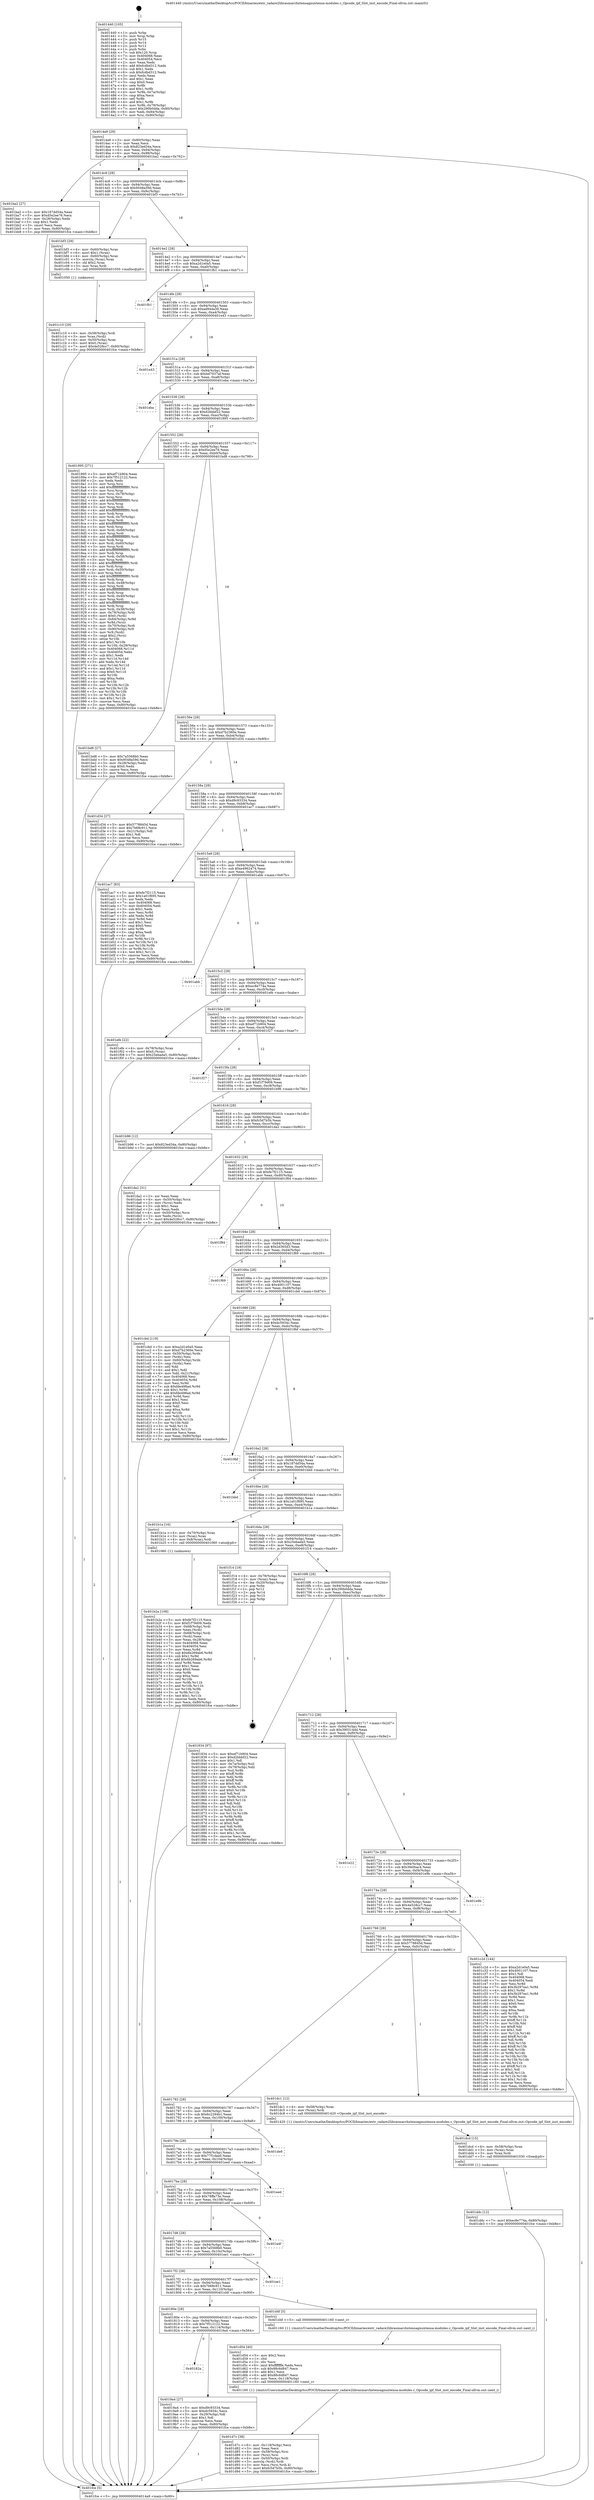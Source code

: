 digraph "0x401440" {
  label = "0x401440 (/mnt/c/Users/mathe/Desktop/tcc/POCII/binaries/extr_radare2librasmarchxtensagnuxtensa-modules.c_Opcode_ipf_Slot_inst_encode_Final-ollvm.out::main(0))"
  labelloc = "t"
  node[shape=record]

  Entry [label="",width=0.3,height=0.3,shape=circle,fillcolor=black,style=filled]
  "0x4014a9" [label="{
     0x4014a9 [29]\l
     | [instrs]\l
     &nbsp;&nbsp;0x4014a9 \<+3\>: mov -0x80(%rbp),%eax\l
     &nbsp;&nbsp;0x4014ac \<+2\>: mov %eax,%ecx\l
     &nbsp;&nbsp;0x4014ae \<+6\>: sub $0x823ed34a,%ecx\l
     &nbsp;&nbsp;0x4014b4 \<+6\>: mov %eax,-0x94(%rbp)\l
     &nbsp;&nbsp;0x4014ba \<+6\>: mov %ecx,-0x98(%rbp)\l
     &nbsp;&nbsp;0x4014c0 \<+6\>: je 0000000000401ba2 \<main+0x762\>\l
  }"]
  "0x401ba2" [label="{
     0x401ba2 [27]\l
     | [instrs]\l
     &nbsp;&nbsp;0x401ba2 \<+5\>: mov $0x187dd54a,%eax\l
     &nbsp;&nbsp;0x401ba7 \<+5\>: mov $0xd5e2ee76,%ecx\l
     &nbsp;&nbsp;0x401bac \<+3\>: mov -0x28(%rbp),%edx\l
     &nbsp;&nbsp;0x401baf \<+3\>: cmp $0x1,%edx\l
     &nbsp;&nbsp;0x401bb2 \<+3\>: cmovl %ecx,%eax\l
     &nbsp;&nbsp;0x401bb5 \<+3\>: mov %eax,-0x80(%rbp)\l
     &nbsp;&nbsp;0x401bb8 \<+5\>: jmp 0000000000401fce \<main+0xb8e\>\l
  }"]
  "0x4014c6" [label="{
     0x4014c6 [28]\l
     | [instrs]\l
     &nbsp;&nbsp;0x4014c6 \<+5\>: jmp 00000000004014cb \<main+0x8b\>\l
     &nbsp;&nbsp;0x4014cb \<+6\>: mov -0x94(%rbp),%eax\l
     &nbsp;&nbsp;0x4014d1 \<+5\>: sub $0x9548a59d,%eax\l
     &nbsp;&nbsp;0x4014d6 \<+6\>: mov %eax,-0x9c(%rbp)\l
     &nbsp;&nbsp;0x4014dc \<+6\>: je 0000000000401bf3 \<main+0x7b3\>\l
  }"]
  Exit [label="",width=0.3,height=0.3,shape=circle,fillcolor=black,style=filled,peripheries=2]
  "0x401bf3" [label="{
     0x401bf3 [29]\l
     | [instrs]\l
     &nbsp;&nbsp;0x401bf3 \<+4\>: mov -0x60(%rbp),%rax\l
     &nbsp;&nbsp;0x401bf7 \<+6\>: movl $0x1,(%rax)\l
     &nbsp;&nbsp;0x401bfd \<+4\>: mov -0x60(%rbp),%rax\l
     &nbsp;&nbsp;0x401c01 \<+3\>: movslq (%rax),%rax\l
     &nbsp;&nbsp;0x401c04 \<+4\>: shl $0x2,%rax\l
     &nbsp;&nbsp;0x401c08 \<+3\>: mov %rax,%rdi\l
     &nbsp;&nbsp;0x401c0b \<+5\>: call 0000000000401050 \<malloc@plt\>\l
     | [calls]\l
     &nbsp;&nbsp;0x401050 \{1\} (unknown)\l
  }"]
  "0x4014e2" [label="{
     0x4014e2 [28]\l
     | [instrs]\l
     &nbsp;&nbsp;0x4014e2 \<+5\>: jmp 00000000004014e7 \<main+0xa7\>\l
     &nbsp;&nbsp;0x4014e7 \<+6\>: mov -0x94(%rbp),%eax\l
     &nbsp;&nbsp;0x4014ed \<+5\>: sub $0xa2d1e0a5,%eax\l
     &nbsp;&nbsp;0x4014f2 \<+6\>: mov %eax,-0xa0(%rbp)\l
     &nbsp;&nbsp;0x4014f8 \<+6\>: je 0000000000401fb1 \<main+0xb71\>\l
  }"]
  "0x401ddc" [label="{
     0x401ddc [12]\l
     | [instrs]\l
     &nbsp;&nbsp;0x401ddc \<+7\>: movl $0xec8e774a,-0x80(%rbp)\l
     &nbsp;&nbsp;0x401de3 \<+5\>: jmp 0000000000401fce \<main+0xb8e\>\l
  }"]
  "0x401fb1" [label="{
     0x401fb1\l
  }", style=dashed]
  "0x4014fe" [label="{
     0x4014fe [28]\l
     | [instrs]\l
     &nbsp;&nbsp;0x4014fe \<+5\>: jmp 0000000000401503 \<main+0xc3\>\l
     &nbsp;&nbsp;0x401503 \<+6\>: mov -0x94(%rbp),%eax\l
     &nbsp;&nbsp;0x401509 \<+5\>: sub $0xad944a39,%eax\l
     &nbsp;&nbsp;0x40150e \<+6\>: mov %eax,-0xa4(%rbp)\l
     &nbsp;&nbsp;0x401514 \<+6\>: je 0000000000401e43 \<main+0xa03\>\l
  }"]
  "0x401dcd" [label="{
     0x401dcd [15]\l
     | [instrs]\l
     &nbsp;&nbsp;0x401dcd \<+4\>: mov -0x58(%rbp),%rax\l
     &nbsp;&nbsp;0x401dd1 \<+3\>: mov (%rax),%rax\l
     &nbsp;&nbsp;0x401dd4 \<+3\>: mov %rax,%rdi\l
     &nbsp;&nbsp;0x401dd7 \<+5\>: call 0000000000401030 \<free@plt\>\l
     | [calls]\l
     &nbsp;&nbsp;0x401030 \{1\} (unknown)\l
  }"]
  "0x401e43" [label="{
     0x401e43\l
  }", style=dashed]
  "0x40151a" [label="{
     0x40151a [28]\l
     | [instrs]\l
     &nbsp;&nbsp;0x40151a \<+5\>: jmp 000000000040151f \<main+0xdf\>\l
     &nbsp;&nbsp;0x40151f \<+6\>: mov -0x94(%rbp),%eax\l
     &nbsp;&nbsp;0x401525 \<+5\>: sub $0xbd7037af,%eax\l
     &nbsp;&nbsp;0x40152a \<+6\>: mov %eax,-0xa8(%rbp)\l
     &nbsp;&nbsp;0x401530 \<+6\>: je 0000000000401eba \<main+0xa7a\>\l
  }"]
  "0x401d7c" [label="{
     0x401d7c [38]\l
     | [instrs]\l
     &nbsp;&nbsp;0x401d7c \<+6\>: mov -0x118(%rbp),%ecx\l
     &nbsp;&nbsp;0x401d82 \<+3\>: imul %eax,%ecx\l
     &nbsp;&nbsp;0x401d85 \<+4\>: mov -0x58(%rbp),%rsi\l
     &nbsp;&nbsp;0x401d89 \<+3\>: mov (%rsi),%rsi\l
     &nbsp;&nbsp;0x401d8c \<+4\>: mov -0x50(%rbp),%rdi\l
     &nbsp;&nbsp;0x401d90 \<+3\>: movslq (%rdi),%rdi\l
     &nbsp;&nbsp;0x401d93 \<+3\>: mov %ecx,(%rsi,%rdi,4)\l
     &nbsp;&nbsp;0x401d96 \<+7\>: movl $0xfc5d7b5b,-0x80(%rbp)\l
     &nbsp;&nbsp;0x401d9d \<+5\>: jmp 0000000000401fce \<main+0xb8e\>\l
  }"]
  "0x401eba" [label="{
     0x401eba\l
  }", style=dashed]
  "0x401536" [label="{
     0x401536 [28]\l
     | [instrs]\l
     &nbsp;&nbsp;0x401536 \<+5\>: jmp 000000000040153b \<main+0xfb\>\l
     &nbsp;&nbsp;0x40153b \<+6\>: mov -0x94(%rbp),%eax\l
     &nbsp;&nbsp;0x401541 \<+5\>: sub $0xd2bbbf22,%eax\l
     &nbsp;&nbsp;0x401546 \<+6\>: mov %eax,-0xac(%rbp)\l
     &nbsp;&nbsp;0x40154c \<+6\>: je 0000000000401895 \<main+0x455\>\l
  }"]
  "0x401d54" [label="{
     0x401d54 [40]\l
     | [instrs]\l
     &nbsp;&nbsp;0x401d54 \<+5\>: mov $0x2,%ecx\l
     &nbsp;&nbsp;0x401d59 \<+1\>: cltd\l
     &nbsp;&nbsp;0x401d5a \<+2\>: idiv %ecx\l
     &nbsp;&nbsp;0x401d5c \<+6\>: imul $0xfffffffe,%edx,%ecx\l
     &nbsp;&nbsp;0x401d62 \<+6\>: sub $0x88c6d847,%ecx\l
     &nbsp;&nbsp;0x401d68 \<+3\>: add $0x1,%ecx\l
     &nbsp;&nbsp;0x401d6b \<+6\>: add $0x88c6d847,%ecx\l
     &nbsp;&nbsp;0x401d71 \<+6\>: mov %ecx,-0x118(%rbp)\l
     &nbsp;&nbsp;0x401d77 \<+5\>: call 0000000000401160 \<next_i\>\l
     | [calls]\l
     &nbsp;&nbsp;0x401160 \{1\} (/mnt/c/Users/mathe/Desktop/tcc/POCII/binaries/extr_radare2librasmarchxtensagnuxtensa-modules.c_Opcode_ipf_Slot_inst_encode_Final-ollvm.out::next_i)\l
  }"]
  "0x401895" [label="{
     0x401895 [271]\l
     | [instrs]\l
     &nbsp;&nbsp;0x401895 \<+5\>: mov $0xef71b904,%eax\l
     &nbsp;&nbsp;0x40189a \<+5\>: mov $0x7f512122,%ecx\l
     &nbsp;&nbsp;0x40189f \<+2\>: xor %edx,%edx\l
     &nbsp;&nbsp;0x4018a1 \<+3\>: mov %rsp,%rsi\l
     &nbsp;&nbsp;0x4018a4 \<+4\>: add $0xfffffffffffffff0,%rsi\l
     &nbsp;&nbsp;0x4018a8 \<+3\>: mov %rsi,%rsp\l
     &nbsp;&nbsp;0x4018ab \<+4\>: mov %rsi,-0x78(%rbp)\l
     &nbsp;&nbsp;0x4018af \<+3\>: mov %rsp,%rsi\l
     &nbsp;&nbsp;0x4018b2 \<+4\>: add $0xfffffffffffffff0,%rsi\l
     &nbsp;&nbsp;0x4018b6 \<+3\>: mov %rsi,%rsp\l
     &nbsp;&nbsp;0x4018b9 \<+3\>: mov %rsp,%rdi\l
     &nbsp;&nbsp;0x4018bc \<+4\>: add $0xfffffffffffffff0,%rdi\l
     &nbsp;&nbsp;0x4018c0 \<+3\>: mov %rdi,%rsp\l
     &nbsp;&nbsp;0x4018c3 \<+4\>: mov %rdi,-0x70(%rbp)\l
     &nbsp;&nbsp;0x4018c7 \<+3\>: mov %rsp,%rdi\l
     &nbsp;&nbsp;0x4018ca \<+4\>: add $0xfffffffffffffff0,%rdi\l
     &nbsp;&nbsp;0x4018ce \<+3\>: mov %rdi,%rsp\l
     &nbsp;&nbsp;0x4018d1 \<+4\>: mov %rdi,-0x68(%rbp)\l
     &nbsp;&nbsp;0x4018d5 \<+3\>: mov %rsp,%rdi\l
     &nbsp;&nbsp;0x4018d8 \<+4\>: add $0xfffffffffffffff0,%rdi\l
     &nbsp;&nbsp;0x4018dc \<+3\>: mov %rdi,%rsp\l
     &nbsp;&nbsp;0x4018df \<+4\>: mov %rdi,-0x60(%rbp)\l
     &nbsp;&nbsp;0x4018e3 \<+3\>: mov %rsp,%rdi\l
     &nbsp;&nbsp;0x4018e6 \<+4\>: add $0xfffffffffffffff0,%rdi\l
     &nbsp;&nbsp;0x4018ea \<+3\>: mov %rdi,%rsp\l
     &nbsp;&nbsp;0x4018ed \<+4\>: mov %rdi,-0x58(%rbp)\l
     &nbsp;&nbsp;0x4018f1 \<+3\>: mov %rsp,%rdi\l
     &nbsp;&nbsp;0x4018f4 \<+4\>: add $0xfffffffffffffff0,%rdi\l
     &nbsp;&nbsp;0x4018f8 \<+3\>: mov %rdi,%rsp\l
     &nbsp;&nbsp;0x4018fb \<+4\>: mov %rdi,-0x50(%rbp)\l
     &nbsp;&nbsp;0x4018ff \<+3\>: mov %rsp,%rdi\l
     &nbsp;&nbsp;0x401902 \<+4\>: add $0xfffffffffffffff0,%rdi\l
     &nbsp;&nbsp;0x401906 \<+3\>: mov %rdi,%rsp\l
     &nbsp;&nbsp;0x401909 \<+4\>: mov %rdi,-0x48(%rbp)\l
     &nbsp;&nbsp;0x40190d \<+3\>: mov %rsp,%rdi\l
     &nbsp;&nbsp;0x401910 \<+4\>: add $0xfffffffffffffff0,%rdi\l
     &nbsp;&nbsp;0x401914 \<+3\>: mov %rdi,%rsp\l
     &nbsp;&nbsp;0x401917 \<+4\>: mov %rdi,-0x40(%rbp)\l
     &nbsp;&nbsp;0x40191b \<+3\>: mov %rsp,%rdi\l
     &nbsp;&nbsp;0x40191e \<+4\>: add $0xfffffffffffffff0,%rdi\l
     &nbsp;&nbsp;0x401922 \<+3\>: mov %rdi,%rsp\l
     &nbsp;&nbsp;0x401925 \<+4\>: mov %rdi,-0x38(%rbp)\l
     &nbsp;&nbsp;0x401929 \<+4\>: mov -0x78(%rbp),%rdi\l
     &nbsp;&nbsp;0x40192d \<+6\>: movl $0x0,(%rdi)\l
     &nbsp;&nbsp;0x401933 \<+7\>: mov -0x84(%rbp),%r8d\l
     &nbsp;&nbsp;0x40193a \<+3\>: mov %r8d,(%rsi)\l
     &nbsp;&nbsp;0x40193d \<+4\>: mov -0x70(%rbp),%rdi\l
     &nbsp;&nbsp;0x401941 \<+7\>: mov -0x90(%rbp),%r9\l
     &nbsp;&nbsp;0x401948 \<+3\>: mov %r9,(%rdi)\l
     &nbsp;&nbsp;0x40194b \<+3\>: cmpl $0x2,(%rsi)\l
     &nbsp;&nbsp;0x40194e \<+4\>: setne %r10b\l
     &nbsp;&nbsp;0x401952 \<+4\>: and $0x1,%r10b\l
     &nbsp;&nbsp;0x401956 \<+4\>: mov %r10b,-0x29(%rbp)\l
     &nbsp;&nbsp;0x40195a \<+8\>: mov 0x404068,%r11d\l
     &nbsp;&nbsp;0x401962 \<+7\>: mov 0x404054,%ebx\l
     &nbsp;&nbsp;0x401969 \<+3\>: sub $0x1,%edx\l
     &nbsp;&nbsp;0x40196c \<+3\>: mov %r11d,%r14d\l
     &nbsp;&nbsp;0x40196f \<+3\>: add %edx,%r14d\l
     &nbsp;&nbsp;0x401972 \<+4\>: imul %r14d,%r11d\l
     &nbsp;&nbsp;0x401976 \<+4\>: and $0x1,%r11d\l
     &nbsp;&nbsp;0x40197a \<+4\>: cmp $0x0,%r11d\l
     &nbsp;&nbsp;0x40197e \<+4\>: sete %r10b\l
     &nbsp;&nbsp;0x401982 \<+3\>: cmp $0xa,%ebx\l
     &nbsp;&nbsp;0x401985 \<+4\>: setl %r15b\l
     &nbsp;&nbsp;0x401989 \<+3\>: mov %r10b,%r12b\l
     &nbsp;&nbsp;0x40198c \<+3\>: and %r15b,%r12b\l
     &nbsp;&nbsp;0x40198f \<+3\>: xor %r15b,%r10b\l
     &nbsp;&nbsp;0x401992 \<+3\>: or %r10b,%r12b\l
     &nbsp;&nbsp;0x401995 \<+4\>: test $0x1,%r12b\l
     &nbsp;&nbsp;0x401999 \<+3\>: cmovne %ecx,%eax\l
     &nbsp;&nbsp;0x40199c \<+3\>: mov %eax,-0x80(%rbp)\l
     &nbsp;&nbsp;0x40199f \<+5\>: jmp 0000000000401fce \<main+0xb8e\>\l
  }"]
  "0x401552" [label="{
     0x401552 [28]\l
     | [instrs]\l
     &nbsp;&nbsp;0x401552 \<+5\>: jmp 0000000000401557 \<main+0x117\>\l
     &nbsp;&nbsp;0x401557 \<+6\>: mov -0x94(%rbp),%eax\l
     &nbsp;&nbsp;0x40155d \<+5\>: sub $0xd5e2ee76,%eax\l
     &nbsp;&nbsp;0x401562 \<+6\>: mov %eax,-0xb0(%rbp)\l
     &nbsp;&nbsp;0x401568 \<+6\>: je 0000000000401bd8 \<main+0x798\>\l
  }"]
  "0x401c10" [label="{
     0x401c10 [29]\l
     | [instrs]\l
     &nbsp;&nbsp;0x401c10 \<+4\>: mov -0x58(%rbp),%rdi\l
     &nbsp;&nbsp;0x401c14 \<+3\>: mov %rax,(%rdi)\l
     &nbsp;&nbsp;0x401c17 \<+4\>: mov -0x50(%rbp),%rax\l
     &nbsp;&nbsp;0x401c1b \<+6\>: movl $0x0,(%rax)\l
     &nbsp;&nbsp;0x401c21 \<+7\>: movl $0x4e528cc7,-0x80(%rbp)\l
     &nbsp;&nbsp;0x401c28 \<+5\>: jmp 0000000000401fce \<main+0xb8e\>\l
  }"]
  "0x401bd8" [label="{
     0x401bd8 [27]\l
     | [instrs]\l
     &nbsp;&nbsp;0x401bd8 \<+5\>: mov $0x7a5568b0,%eax\l
     &nbsp;&nbsp;0x401bdd \<+5\>: mov $0x9548a59d,%ecx\l
     &nbsp;&nbsp;0x401be2 \<+3\>: mov -0x28(%rbp),%edx\l
     &nbsp;&nbsp;0x401be5 \<+3\>: cmp $0x0,%edx\l
     &nbsp;&nbsp;0x401be8 \<+3\>: cmove %ecx,%eax\l
     &nbsp;&nbsp;0x401beb \<+3\>: mov %eax,-0x80(%rbp)\l
     &nbsp;&nbsp;0x401bee \<+5\>: jmp 0000000000401fce \<main+0xb8e\>\l
  }"]
  "0x40156e" [label="{
     0x40156e [28]\l
     | [instrs]\l
     &nbsp;&nbsp;0x40156e \<+5\>: jmp 0000000000401573 \<main+0x133\>\l
     &nbsp;&nbsp;0x401573 \<+6\>: mov -0x94(%rbp),%eax\l
     &nbsp;&nbsp;0x401579 \<+5\>: sub $0xd7b2360e,%eax\l
     &nbsp;&nbsp;0x40157e \<+6\>: mov %eax,-0xb4(%rbp)\l
     &nbsp;&nbsp;0x401584 \<+6\>: je 0000000000401d34 \<main+0x8f4\>\l
  }"]
  "0x401b2a" [label="{
     0x401b2a [108]\l
     | [instrs]\l
     &nbsp;&nbsp;0x401b2a \<+5\>: mov $0xfe7f2115,%ecx\l
     &nbsp;&nbsp;0x401b2f \<+5\>: mov $0xf1f79d09,%edx\l
     &nbsp;&nbsp;0x401b34 \<+4\>: mov -0x68(%rbp),%rdi\l
     &nbsp;&nbsp;0x401b38 \<+2\>: mov %eax,(%rdi)\l
     &nbsp;&nbsp;0x401b3a \<+4\>: mov -0x68(%rbp),%rdi\l
     &nbsp;&nbsp;0x401b3e \<+2\>: mov (%rdi),%eax\l
     &nbsp;&nbsp;0x401b40 \<+3\>: mov %eax,-0x28(%rbp)\l
     &nbsp;&nbsp;0x401b43 \<+7\>: mov 0x404068,%eax\l
     &nbsp;&nbsp;0x401b4a \<+7\>: mov 0x404054,%esi\l
     &nbsp;&nbsp;0x401b51 \<+3\>: mov %eax,%r8d\l
     &nbsp;&nbsp;0x401b54 \<+7\>: sub $0x6b269ab6,%r8d\l
     &nbsp;&nbsp;0x401b5b \<+4\>: sub $0x1,%r8d\l
     &nbsp;&nbsp;0x401b5f \<+7\>: add $0x6b269ab6,%r8d\l
     &nbsp;&nbsp;0x401b66 \<+4\>: imul %r8d,%eax\l
     &nbsp;&nbsp;0x401b6a \<+3\>: and $0x1,%eax\l
     &nbsp;&nbsp;0x401b6d \<+3\>: cmp $0x0,%eax\l
     &nbsp;&nbsp;0x401b70 \<+4\>: sete %r9b\l
     &nbsp;&nbsp;0x401b74 \<+3\>: cmp $0xa,%esi\l
     &nbsp;&nbsp;0x401b77 \<+4\>: setl %r10b\l
     &nbsp;&nbsp;0x401b7b \<+3\>: mov %r9b,%r11b\l
     &nbsp;&nbsp;0x401b7e \<+3\>: and %r10b,%r11b\l
     &nbsp;&nbsp;0x401b81 \<+3\>: xor %r10b,%r9b\l
     &nbsp;&nbsp;0x401b84 \<+3\>: or %r9b,%r11b\l
     &nbsp;&nbsp;0x401b87 \<+4\>: test $0x1,%r11b\l
     &nbsp;&nbsp;0x401b8b \<+3\>: cmovne %edx,%ecx\l
     &nbsp;&nbsp;0x401b8e \<+3\>: mov %ecx,-0x80(%rbp)\l
     &nbsp;&nbsp;0x401b91 \<+5\>: jmp 0000000000401fce \<main+0xb8e\>\l
  }"]
  "0x401d34" [label="{
     0x401d34 [27]\l
     | [instrs]\l
     &nbsp;&nbsp;0x401d34 \<+5\>: mov $0x5778845d,%eax\l
     &nbsp;&nbsp;0x401d39 \<+5\>: mov $0x7b68c911,%ecx\l
     &nbsp;&nbsp;0x401d3e \<+3\>: mov -0x21(%rbp),%dl\l
     &nbsp;&nbsp;0x401d41 \<+3\>: test $0x1,%dl\l
     &nbsp;&nbsp;0x401d44 \<+3\>: cmovne %ecx,%eax\l
     &nbsp;&nbsp;0x401d47 \<+3\>: mov %eax,-0x80(%rbp)\l
     &nbsp;&nbsp;0x401d4a \<+5\>: jmp 0000000000401fce \<main+0xb8e\>\l
  }"]
  "0x40158a" [label="{
     0x40158a [28]\l
     | [instrs]\l
     &nbsp;&nbsp;0x40158a \<+5\>: jmp 000000000040158f \<main+0x14f\>\l
     &nbsp;&nbsp;0x40158f \<+6\>: mov -0x94(%rbp),%eax\l
     &nbsp;&nbsp;0x401595 \<+5\>: sub $0xd9c93334,%eax\l
     &nbsp;&nbsp;0x40159a \<+6\>: mov %eax,-0xb8(%rbp)\l
     &nbsp;&nbsp;0x4015a0 \<+6\>: je 0000000000401ac7 \<main+0x687\>\l
  }"]
  "0x40182a" [label="{
     0x40182a\l
  }", style=dashed]
  "0x401ac7" [label="{
     0x401ac7 [83]\l
     | [instrs]\l
     &nbsp;&nbsp;0x401ac7 \<+5\>: mov $0xfe7f2115,%eax\l
     &nbsp;&nbsp;0x401acc \<+5\>: mov $0x1a01f695,%ecx\l
     &nbsp;&nbsp;0x401ad1 \<+2\>: xor %edx,%edx\l
     &nbsp;&nbsp;0x401ad3 \<+7\>: mov 0x404068,%esi\l
     &nbsp;&nbsp;0x401ada \<+7\>: mov 0x404054,%edi\l
     &nbsp;&nbsp;0x401ae1 \<+3\>: sub $0x1,%edx\l
     &nbsp;&nbsp;0x401ae4 \<+3\>: mov %esi,%r8d\l
     &nbsp;&nbsp;0x401ae7 \<+3\>: add %edx,%r8d\l
     &nbsp;&nbsp;0x401aea \<+4\>: imul %r8d,%esi\l
     &nbsp;&nbsp;0x401aee \<+3\>: and $0x1,%esi\l
     &nbsp;&nbsp;0x401af1 \<+3\>: cmp $0x0,%esi\l
     &nbsp;&nbsp;0x401af4 \<+4\>: sete %r9b\l
     &nbsp;&nbsp;0x401af8 \<+3\>: cmp $0xa,%edi\l
     &nbsp;&nbsp;0x401afb \<+4\>: setl %r10b\l
     &nbsp;&nbsp;0x401aff \<+3\>: mov %r9b,%r11b\l
     &nbsp;&nbsp;0x401b02 \<+3\>: and %r10b,%r11b\l
     &nbsp;&nbsp;0x401b05 \<+3\>: xor %r10b,%r9b\l
     &nbsp;&nbsp;0x401b08 \<+3\>: or %r9b,%r11b\l
     &nbsp;&nbsp;0x401b0b \<+4\>: test $0x1,%r11b\l
     &nbsp;&nbsp;0x401b0f \<+3\>: cmovne %ecx,%eax\l
     &nbsp;&nbsp;0x401b12 \<+3\>: mov %eax,-0x80(%rbp)\l
     &nbsp;&nbsp;0x401b15 \<+5\>: jmp 0000000000401fce \<main+0xb8e\>\l
  }"]
  "0x4015a6" [label="{
     0x4015a6 [28]\l
     | [instrs]\l
     &nbsp;&nbsp;0x4015a6 \<+5\>: jmp 00000000004015ab \<main+0x16b\>\l
     &nbsp;&nbsp;0x4015ab \<+6\>: mov -0x94(%rbp),%eax\l
     &nbsp;&nbsp;0x4015b1 \<+5\>: sub $0xe4962474,%eax\l
     &nbsp;&nbsp;0x4015b6 \<+6\>: mov %eax,-0xbc(%rbp)\l
     &nbsp;&nbsp;0x4015bc \<+6\>: je 0000000000401abb \<main+0x67b\>\l
  }"]
  "0x4019a4" [label="{
     0x4019a4 [27]\l
     | [instrs]\l
     &nbsp;&nbsp;0x4019a4 \<+5\>: mov $0xd9c93334,%eax\l
     &nbsp;&nbsp;0x4019a9 \<+5\>: mov $0xdc5934c,%ecx\l
     &nbsp;&nbsp;0x4019ae \<+3\>: mov -0x29(%rbp),%dl\l
     &nbsp;&nbsp;0x4019b1 \<+3\>: test $0x1,%dl\l
     &nbsp;&nbsp;0x4019b4 \<+3\>: cmovne %ecx,%eax\l
     &nbsp;&nbsp;0x4019b7 \<+3\>: mov %eax,-0x80(%rbp)\l
     &nbsp;&nbsp;0x4019ba \<+5\>: jmp 0000000000401fce \<main+0xb8e\>\l
  }"]
  "0x401abb" [label="{
     0x401abb\l
  }", style=dashed]
  "0x4015c2" [label="{
     0x4015c2 [28]\l
     | [instrs]\l
     &nbsp;&nbsp;0x4015c2 \<+5\>: jmp 00000000004015c7 \<main+0x187\>\l
     &nbsp;&nbsp;0x4015c7 \<+6\>: mov -0x94(%rbp),%eax\l
     &nbsp;&nbsp;0x4015cd \<+5\>: sub $0xec8e774a,%eax\l
     &nbsp;&nbsp;0x4015d2 \<+6\>: mov %eax,-0xc0(%rbp)\l
     &nbsp;&nbsp;0x4015d8 \<+6\>: je 0000000000401efe \<main+0xabe\>\l
  }"]
  "0x40180e" [label="{
     0x40180e [28]\l
     | [instrs]\l
     &nbsp;&nbsp;0x40180e \<+5\>: jmp 0000000000401813 \<main+0x3d3\>\l
     &nbsp;&nbsp;0x401813 \<+6\>: mov -0x94(%rbp),%eax\l
     &nbsp;&nbsp;0x401819 \<+5\>: sub $0x7f512122,%eax\l
     &nbsp;&nbsp;0x40181e \<+6\>: mov %eax,-0x114(%rbp)\l
     &nbsp;&nbsp;0x401824 \<+6\>: je 00000000004019a4 \<main+0x564\>\l
  }"]
  "0x401efe" [label="{
     0x401efe [22]\l
     | [instrs]\l
     &nbsp;&nbsp;0x401efe \<+4\>: mov -0x78(%rbp),%rax\l
     &nbsp;&nbsp;0x401f02 \<+6\>: movl $0x0,(%rax)\l
     &nbsp;&nbsp;0x401f08 \<+7\>: movl $0x25ebada5,-0x80(%rbp)\l
     &nbsp;&nbsp;0x401f0f \<+5\>: jmp 0000000000401fce \<main+0xb8e\>\l
  }"]
  "0x4015de" [label="{
     0x4015de [28]\l
     | [instrs]\l
     &nbsp;&nbsp;0x4015de \<+5\>: jmp 00000000004015e3 \<main+0x1a3\>\l
     &nbsp;&nbsp;0x4015e3 \<+6\>: mov -0x94(%rbp),%eax\l
     &nbsp;&nbsp;0x4015e9 \<+5\>: sub $0xef71b904,%eax\l
     &nbsp;&nbsp;0x4015ee \<+6\>: mov %eax,-0xc4(%rbp)\l
     &nbsp;&nbsp;0x4015f4 \<+6\>: je 0000000000401f27 \<main+0xae7\>\l
  }"]
  "0x401d4f" [label="{
     0x401d4f [5]\l
     | [instrs]\l
     &nbsp;&nbsp;0x401d4f \<+5\>: call 0000000000401160 \<next_i\>\l
     | [calls]\l
     &nbsp;&nbsp;0x401160 \{1\} (/mnt/c/Users/mathe/Desktop/tcc/POCII/binaries/extr_radare2librasmarchxtensagnuxtensa-modules.c_Opcode_ipf_Slot_inst_encode_Final-ollvm.out::next_i)\l
  }"]
  "0x401f27" [label="{
     0x401f27\l
  }", style=dashed]
  "0x4015fa" [label="{
     0x4015fa [28]\l
     | [instrs]\l
     &nbsp;&nbsp;0x4015fa \<+5\>: jmp 00000000004015ff \<main+0x1bf\>\l
     &nbsp;&nbsp;0x4015ff \<+6\>: mov -0x94(%rbp),%eax\l
     &nbsp;&nbsp;0x401605 \<+5\>: sub $0xf1f79d09,%eax\l
     &nbsp;&nbsp;0x40160a \<+6\>: mov %eax,-0xc8(%rbp)\l
     &nbsp;&nbsp;0x401610 \<+6\>: je 0000000000401b96 \<main+0x756\>\l
  }"]
  "0x4017f2" [label="{
     0x4017f2 [28]\l
     | [instrs]\l
     &nbsp;&nbsp;0x4017f2 \<+5\>: jmp 00000000004017f7 \<main+0x3b7\>\l
     &nbsp;&nbsp;0x4017f7 \<+6\>: mov -0x94(%rbp),%eax\l
     &nbsp;&nbsp;0x4017fd \<+5\>: sub $0x7b68c911,%eax\l
     &nbsp;&nbsp;0x401802 \<+6\>: mov %eax,-0x110(%rbp)\l
     &nbsp;&nbsp;0x401808 \<+6\>: je 0000000000401d4f \<main+0x90f\>\l
  }"]
  "0x401b96" [label="{
     0x401b96 [12]\l
     | [instrs]\l
     &nbsp;&nbsp;0x401b96 \<+7\>: movl $0x823ed34a,-0x80(%rbp)\l
     &nbsp;&nbsp;0x401b9d \<+5\>: jmp 0000000000401fce \<main+0xb8e\>\l
  }"]
  "0x401616" [label="{
     0x401616 [28]\l
     | [instrs]\l
     &nbsp;&nbsp;0x401616 \<+5\>: jmp 000000000040161b \<main+0x1db\>\l
     &nbsp;&nbsp;0x40161b \<+6\>: mov -0x94(%rbp),%eax\l
     &nbsp;&nbsp;0x401621 \<+5\>: sub $0xfc5d7b5b,%eax\l
     &nbsp;&nbsp;0x401626 \<+6\>: mov %eax,-0xcc(%rbp)\l
     &nbsp;&nbsp;0x40162c \<+6\>: je 0000000000401da2 \<main+0x962\>\l
  }"]
  "0x401ee1" [label="{
     0x401ee1\l
  }", style=dashed]
  "0x401da2" [label="{
     0x401da2 [31]\l
     | [instrs]\l
     &nbsp;&nbsp;0x401da2 \<+2\>: xor %eax,%eax\l
     &nbsp;&nbsp;0x401da4 \<+4\>: mov -0x50(%rbp),%rcx\l
     &nbsp;&nbsp;0x401da8 \<+2\>: mov (%rcx),%edx\l
     &nbsp;&nbsp;0x401daa \<+3\>: sub $0x1,%eax\l
     &nbsp;&nbsp;0x401dad \<+2\>: sub %eax,%edx\l
     &nbsp;&nbsp;0x401daf \<+4\>: mov -0x50(%rbp),%rcx\l
     &nbsp;&nbsp;0x401db3 \<+2\>: mov %edx,(%rcx)\l
     &nbsp;&nbsp;0x401db5 \<+7\>: movl $0x4e528cc7,-0x80(%rbp)\l
     &nbsp;&nbsp;0x401dbc \<+5\>: jmp 0000000000401fce \<main+0xb8e\>\l
  }"]
  "0x401632" [label="{
     0x401632 [28]\l
     | [instrs]\l
     &nbsp;&nbsp;0x401632 \<+5\>: jmp 0000000000401637 \<main+0x1f7\>\l
     &nbsp;&nbsp;0x401637 \<+6\>: mov -0x94(%rbp),%eax\l
     &nbsp;&nbsp;0x40163d \<+5\>: sub $0xfe7f2115,%eax\l
     &nbsp;&nbsp;0x401642 \<+6\>: mov %eax,-0xd0(%rbp)\l
     &nbsp;&nbsp;0x401648 \<+6\>: je 0000000000401f84 \<main+0xb44\>\l
  }"]
  "0x4017d6" [label="{
     0x4017d6 [28]\l
     | [instrs]\l
     &nbsp;&nbsp;0x4017d6 \<+5\>: jmp 00000000004017db \<main+0x39b\>\l
     &nbsp;&nbsp;0x4017db \<+6\>: mov -0x94(%rbp),%eax\l
     &nbsp;&nbsp;0x4017e1 \<+5\>: sub $0x7a5568b0,%eax\l
     &nbsp;&nbsp;0x4017e6 \<+6\>: mov %eax,-0x10c(%rbp)\l
     &nbsp;&nbsp;0x4017ec \<+6\>: je 0000000000401ee1 \<main+0xaa1\>\l
  }"]
  "0x401f84" [label="{
     0x401f84\l
  }", style=dashed]
  "0x40164e" [label="{
     0x40164e [28]\l
     | [instrs]\l
     &nbsp;&nbsp;0x40164e \<+5\>: jmp 0000000000401653 \<main+0x213\>\l
     &nbsp;&nbsp;0x401653 \<+6\>: mov -0x94(%rbp),%eax\l
     &nbsp;&nbsp;0x401659 \<+5\>: sub $0x2d365d3,%eax\l
     &nbsp;&nbsp;0x40165e \<+6\>: mov %eax,-0xd4(%rbp)\l
     &nbsp;&nbsp;0x401664 \<+6\>: je 0000000000401f69 \<main+0xb29\>\l
  }"]
  "0x401a4f" [label="{
     0x401a4f\l
  }", style=dashed]
  "0x401f69" [label="{
     0x401f69\l
  }", style=dashed]
  "0x40166a" [label="{
     0x40166a [28]\l
     | [instrs]\l
     &nbsp;&nbsp;0x40166a \<+5\>: jmp 000000000040166f \<main+0x22f\>\l
     &nbsp;&nbsp;0x40166f \<+6\>: mov -0x94(%rbp),%eax\l
     &nbsp;&nbsp;0x401675 \<+5\>: sub $0x4001107,%eax\l
     &nbsp;&nbsp;0x40167a \<+6\>: mov %eax,-0xd8(%rbp)\l
     &nbsp;&nbsp;0x401680 \<+6\>: je 0000000000401cbd \<main+0x87d\>\l
  }"]
  "0x4017ba" [label="{
     0x4017ba [28]\l
     | [instrs]\l
     &nbsp;&nbsp;0x4017ba \<+5\>: jmp 00000000004017bf \<main+0x37f\>\l
     &nbsp;&nbsp;0x4017bf \<+6\>: mov -0x94(%rbp),%eax\l
     &nbsp;&nbsp;0x4017c5 \<+5\>: sub $0x78ffa73e,%eax\l
     &nbsp;&nbsp;0x4017ca \<+6\>: mov %eax,-0x108(%rbp)\l
     &nbsp;&nbsp;0x4017d0 \<+6\>: je 0000000000401a4f \<main+0x60f\>\l
  }"]
  "0x401cbd" [label="{
     0x401cbd [119]\l
     | [instrs]\l
     &nbsp;&nbsp;0x401cbd \<+5\>: mov $0xa2d1e0a5,%eax\l
     &nbsp;&nbsp;0x401cc2 \<+5\>: mov $0xd7b2360e,%ecx\l
     &nbsp;&nbsp;0x401cc7 \<+4\>: mov -0x50(%rbp),%rdx\l
     &nbsp;&nbsp;0x401ccb \<+2\>: mov (%rdx),%esi\l
     &nbsp;&nbsp;0x401ccd \<+4\>: mov -0x60(%rbp),%rdx\l
     &nbsp;&nbsp;0x401cd1 \<+2\>: cmp (%rdx),%esi\l
     &nbsp;&nbsp;0x401cd3 \<+4\>: setl %dil\l
     &nbsp;&nbsp;0x401cd7 \<+4\>: and $0x1,%dil\l
     &nbsp;&nbsp;0x401cdb \<+4\>: mov %dil,-0x21(%rbp)\l
     &nbsp;&nbsp;0x401cdf \<+7\>: mov 0x404068,%esi\l
     &nbsp;&nbsp;0x401ce6 \<+8\>: mov 0x404054,%r8d\l
     &nbsp;&nbsp;0x401cee \<+3\>: mov %esi,%r9d\l
     &nbsp;&nbsp;0x401cf1 \<+7\>: sub $0xfde498ad,%r9d\l
     &nbsp;&nbsp;0x401cf8 \<+4\>: sub $0x1,%r9d\l
     &nbsp;&nbsp;0x401cfc \<+7\>: add $0xfde498ad,%r9d\l
     &nbsp;&nbsp;0x401d03 \<+4\>: imul %r9d,%esi\l
     &nbsp;&nbsp;0x401d07 \<+3\>: and $0x1,%esi\l
     &nbsp;&nbsp;0x401d0a \<+3\>: cmp $0x0,%esi\l
     &nbsp;&nbsp;0x401d0d \<+4\>: sete %dil\l
     &nbsp;&nbsp;0x401d11 \<+4\>: cmp $0xa,%r8d\l
     &nbsp;&nbsp;0x401d15 \<+4\>: setl %r10b\l
     &nbsp;&nbsp;0x401d19 \<+3\>: mov %dil,%r11b\l
     &nbsp;&nbsp;0x401d1c \<+3\>: and %r10b,%r11b\l
     &nbsp;&nbsp;0x401d1f \<+3\>: xor %r10b,%dil\l
     &nbsp;&nbsp;0x401d22 \<+3\>: or %dil,%r11b\l
     &nbsp;&nbsp;0x401d25 \<+4\>: test $0x1,%r11b\l
     &nbsp;&nbsp;0x401d29 \<+3\>: cmovne %ecx,%eax\l
     &nbsp;&nbsp;0x401d2c \<+3\>: mov %eax,-0x80(%rbp)\l
     &nbsp;&nbsp;0x401d2f \<+5\>: jmp 0000000000401fce \<main+0xb8e\>\l
  }"]
  "0x401686" [label="{
     0x401686 [28]\l
     | [instrs]\l
     &nbsp;&nbsp;0x401686 \<+5\>: jmp 000000000040168b \<main+0x24b\>\l
     &nbsp;&nbsp;0x40168b \<+6\>: mov -0x94(%rbp),%eax\l
     &nbsp;&nbsp;0x401691 \<+5\>: sub $0xdc5934c,%eax\l
     &nbsp;&nbsp;0x401696 \<+6\>: mov %eax,-0xdc(%rbp)\l
     &nbsp;&nbsp;0x40169c \<+6\>: je 00000000004019bf \<main+0x57f\>\l
  }"]
  "0x401eed" [label="{
     0x401eed\l
  }", style=dashed]
  "0x4019bf" [label="{
     0x4019bf\l
  }", style=dashed]
  "0x4016a2" [label="{
     0x4016a2 [28]\l
     | [instrs]\l
     &nbsp;&nbsp;0x4016a2 \<+5\>: jmp 00000000004016a7 \<main+0x267\>\l
     &nbsp;&nbsp;0x4016a7 \<+6\>: mov -0x94(%rbp),%eax\l
     &nbsp;&nbsp;0x4016ad \<+5\>: sub $0x187dd54a,%eax\l
     &nbsp;&nbsp;0x4016b2 \<+6\>: mov %eax,-0xe0(%rbp)\l
     &nbsp;&nbsp;0x4016b8 \<+6\>: je 0000000000401bbd \<main+0x77d\>\l
  }"]
  "0x40179e" [label="{
     0x40179e [28]\l
     | [instrs]\l
     &nbsp;&nbsp;0x40179e \<+5\>: jmp 00000000004017a3 \<main+0x363\>\l
     &nbsp;&nbsp;0x4017a3 \<+6\>: mov -0x94(%rbp),%eax\l
     &nbsp;&nbsp;0x4017a9 \<+5\>: sub $0x77f1daa0,%eax\l
     &nbsp;&nbsp;0x4017ae \<+6\>: mov %eax,-0x104(%rbp)\l
     &nbsp;&nbsp;0x4017b4 \<+6\>: je 0000000000401eed \<main+0xaad\>\l
  }"]
  "0x401bbd" [label="{
     0x401bbd\l
  }", style=dashed]
  "0x4016be" [label="{
     0x4016be [28]\l
     | [instrs]\l
     &nbsp;&nbsp;0x4016be \<+5\>: jmp 00000000004016c3 \<main+0x283\>\l
     &nbsp;&nbsp;0x4016c3 \<+6\>: mov -0x94(%rbp),%eax\l
     &nbsp;&nbsp;0x4016c9 \<+5\>: sub $0x1a01f695,%eax\l
     &nbsp;&nbsp;0x4016ce \<+6\>: mov %eax,-0xe4(%rbp)\l
     &nbsp;&nbsp;0x4016d4 \<+6\>: je 0000000000401b1a \<main+0x6da\>\l
  }"]
  "0x401de8" [label="{
     0x401de8\l
  }", style=dashed]
  "0x401b1a" [label="{
     0x401b1a [16]\l
     | [instrs]\l
     &nbsp;&nbsp;0x401b1a \<+4\>: mov -0x70(%rbp),%rax\l
     &nbsp;&nbsp;0x401b1e \<+3\>: mov (%rax),%rax\l
     &nbsp;&nbsp;0x401b21 \<+4\>: mov 0x8(%rax),%rdi\l
     &nbsp;&nbsp;0x401b25 \<+5\>: call 0000000000401060 \<atoi@plt\>\l
     | [calls]\l
     &nbsp;&nbsp;0x401060 \{1\} (unknown)\l
  }"]
  "0x4016da" [label="{
     0x4016da [28]\l
     | [instrs]\l
     &nbsp;&nbsp;0x4016da \<+5\>: jmp 00000000004016df \<main+0x29f\>\l
     &nbsp;&nbsp;0x4016df \<+6\>: mov -0x94(%rbp),%eax\l
     &nbsp;&nbsp;0x4016e5 \<+5\>: sub $0x25ebada5,%eax\l
     &nbsp;&nbsp;0x4016ea \<+6\>: mov %eax,-0xe8(%rbp)\l
     &nbsp;&nbsp;0x4016f0 \<+6\>: je 0000000000401f14 \<main+0xad4\>\l
  }"]
  "0x401782" [label="{
     0x401782 [28]\l
     | [instrs]\l
     &nbsp;&nbsp;0x401782 \<+5\>: jmp 0000000000401787 \<main+0x347\>\l
     &nbsp;&nbsp;0x401787 \<+6\>: mov -0x94(%rbp),%eax\l
     &nbsp;&nbsp;0x40178d \<+5\>: sub $0x6c2294b1,%eax\l
     &nbsp;&nbsp;0x401792 \<+6\>: mov %eax,-0x100(%rbp)\l
     &nbsp;&nbsp;0x401798 \<+6\>: je 0000000000401de8 \<main+0x9a8\>\l
  }"]
  "0x401f14" [label="{
     0x401f14 [19]\l
     | [instrs]\l
     &nbsp;&nbsp;0x401f14 \<+4\>: mov -0x78(%rbp),%rax\l
     &nbsp;&nbsp;0x401f18 \<+2\>: mov (%rax),%eax\l
     &nbsp;&nbsp;0x401f1a \<+4\>: lea -0x20(%rbp),%rsp\l
     &nbsp;&nbsp;0x401f1e \<+1\>: pop %rbx\l
     &nbsp;&nbsp;0x401f1f \<+2\>: pop %r12\l
     &nbsp;&nbsp;0x401f21 \<+2\>: pop %r14\l
     &nbsp;&nbsp;0x401f23 \<+2\>: pop %r15\l
     &nbsp;&nbsp;0x401f25 \<+1\>: pop %rbp\l
     &nbsp;&nbsp;0x401f26 \<+1\>: ret\l
  }"]
  "0x4016f6" [label="{
     0x4016f6 [28]\l
     | [instrs]\l
     &nbsp;&nbsp;0x4016f6 \<+5\>: jmp 00000000004016fb \<main+0x2bb\>\l
     &nbsp;&nbsp;0x4016fb \<+6\>: mov -0x94(%rbp),%eax\l
     &nbsp;&nbsp;0x401701 \<+5\>: sub $0x290b0dda,%eax\l
     &nbsp;&nbsp;0x401706 \<+6\>: mov %eax,-0xec(%rbp)\l
     &nbsp;&nbsp;0x40170c \<+6\>: je 0000000000401834 \<main+0x3f4\>\l
  }"]
  "0x401dc1" [label="{
     0x401dc1 [12]\l
     | [instrs]\l
     &nbsp;&nbsp;0x401dc1 \<+4\>: mov -0x58(%rbp),%rax\l
     &nbsp;&nbsp;0x401dc5 \<+3\>: mov (%rax),%rdi\l
     &nbsp;&nbsp;0x401dc8 \<+5\>: call 0000000000401420 \<Opcode_ipf_Slot_inst_encode\>\l
     | [calls]\l
     &nbsp;&nbsp;0x401420 \{1\} (/mnt/c/Users/mathe/Desktop/tcc/POCII/binaries/extr_radare2librasmarchxtensagnuxtensa-modules.c_Opcode_ipf_Slot_inst_encode_Final-ollvm.out::Opcode_ipf_Slot_inst_encode)\l
  }"]
  "0x401834" [label="{
     0x401834 [97]\l
     | [instrs]\l
     &nbsp;&nbsp;0x401834 \<+5\>: mov $0xef71b904,%eax\l
     &nbsp;&nbsp;0x401839 \<+5\>: mov $0xd2bbbf22,%ecx\l
     &nbsp;&nbsp;0x40183e \<+2\>: mov $0x1,%dl\l
     &nbsp;&nbsp;0x401840 \<+4\>: mov -0x7a(%rbp),%sil\l
     &nbsp;&nbsp;0x401844 \<+4\>: mov -0x79(%rbp),%dil\l
     &nbsp;&nbsp;0x401848 \<+3\>: mov %sil,%r8b\l
     &nbsp;&nbsp;0x40184b \<+4\>: xor $0xff,%r8b\l
     &nbsp;&nbsp;0x40184f \<+3\>: mov %dil,%r9b\l
     &nbsp;&nbsp;0x401852 \<+4\>: xor $0xff,%r9b\l
     &nbsp;&nbsp;0x401856 \<+3\>: xor $0x0,%dl\l
     &nbsp;&nbsp;0x401859 \<+3\>: mov %r8b,%r10b\l
     &nbsp;&nbsp;0x40185c \<+4\>: and $0x0,%r10b\l
     &nbsp;&nbsp;0x401860 \<+3\>: and %dl,%sil\l
     &nbsp;&nbsp;0x401863 \<+3\>: mov %r9b,%r11b\l
     &nbsp;&nbsp;0x401866 \<+4\>: and $0x0,%r11b\l
     &nbsp;&nbsp;0x40186a \<+3\>: and %dl,%dil\l
     &nbsp;&nbsp;0x40186d \<+3\>: or %sil,%r10b\l
     &nbsp;&nbsp;0x401870 \<+3\>: or %dil,%r11b\l
     &nbsp;&nbsp;0x401873 \<+3\>: xor %r11b,%r10b\l
     &nbsp;&nbsp;0x401876 \<+3\>: or %r9b,%r8b\l
     &nbsp;&nbsp;0x401879 \<+4\>: xor $0xff,%r8b\l
     &nbsp;&nbsp;0x40187d \<+3\>: or $0x0,%dl\l
     &nbsp;&nbsp;0x401880 \<+3\>: and %dl,%r8b\l
     &nbsp;&nbsp;0x401883 \<+3\>: or %r8b,%r10b\l
     &nbsp;&nbsp;0x401886 \<+4\>: test $0x1,%r10b\l
     &nbsp;&nbsp;0x40188a \<+3\>: cmovne %ecx,%eax\l
     &nbsp;&nbsp;0x40188d \<+3\>: mov %eax,-0x80(%rbp)\l
     &nbsp;&nbsp;0x401890 \<+5\>: jmp 0000000000401fce \<main+0xb8e\>\l
  }"]
  "0x401712" [label="{
     0x401712 [28]\l
     | [instrs]\l
     &nbsp;&nbsp;0x401712 \<+5\>: jmp 0000000000401717 \<main+0x2d7\>\l
     &nbsp;&nbsp;0x401717 \<+6\>: mov -0x94(%rbp),%eax\l
     &nbsp;&nbsp;0x40171d \<+5\>: sub $0x390314dd,%eax\l
     &nbsp;&nbsp;0x401722 \<+6\>: mov %eax,-0xf0(%rbp)\l
     &nbsp;&nbsp;0x401728 \<+6\>: je 0000000000401e22 \<main+0x9e2\>\l
  }"]
  "0x401fce" [label="{
     0x401fce [5]\l
     | [instrs]\l
     &nbsp;&nbsp;0x401fce \<+5\>: jmp 00000000004014a9 \<main+0x69\>\l
  }"]
  "0x401440" [label="{
     0x401440 [105]\l
     | [instrs]\l
     &nbsp;&nbsp;0x401440 \<+1\>: push %rbp\l
     &nbsp;&nbsp;0x401441 \<+3\>: mov %rsp,%rbp\l
     &nbsp;&nbsp;0x401444 \<+2\>: push %r15\l
     &nbsp;&nbsp;0x401446 \<+2\>: push %r14\l
     &nbsp;&nbsp;0x401448 \<+2\>: push %r12\l
     &nbsp;&nbsp;0x40144a \<+1\>: push %rbx\l
     &nbsp;&nbsp;0x40144b \<+7\>: sub $0x120,%rsp\l
     &nbsp;&nbsp;0x401452 \<+7\>: mov 0x404068,%eax\l
     &nbsp;&nbsp;0x401459 \<+7\>: mov 0x404054,%ecx\l
     &nbsp;&nbsp;0x401460 \<+2\>: mov %eax,%edx\l
     &nbsp;&nbsp;0x401462 \<+6\>: add $0xfcdbd312,%edx\l
     &nbsp;&nbsp;0x401468 \<+3\>: sub $0x1,%edx\l
     &nbsp;&nbsp;0x40146b \<+6\>: sub $0xfcdbd312,%edx\l
     &nbsp;&nbsp;0x401471 \<+3\>: imul %edx,%eax\l
     &nbsp;&nbsp;0x401474 \<+3\>: and $0x1,%eax\l
     &nbsp;&nbsp;0x401477 \<+3\>: cmp $0x0,%eax\l
     &nbsp;&nbsp;0x40147a \<+4\>: sete %r8b\l
     &nbsp;&nbsp;0x40147e \<+4\>: and $0x1,%r8b\l
     &nbsp;&nbsp;0x401482 \<+4\>: mov %r8b,-0x7a(%rbp)\l
     &nbsp;&nbsp;0x401486 \<+3\>: cmp $0xa,%ecx\l
     &nbsp;&nbsp;0x401489 \<+4\>: setl %r8b\l
     &nbsp;&nbsp;0x40148d \<+4\>: and $0x1,%r8b\l
     &nbsp;&nbsp;0x401491 \<+4\>: mov %r8b,-0x79(%rbp)\l
     &nbsp;&nbsp;0x401495 \<+7\>: movl $0x290b0dda,-0x80(%rbp)\l
     &nbsp;&nbsp;0x40149c \<+6\>: mov %edi,-0x84(%rbp)\l
     &nbsp;&nbsp;0x4014a2 \<+7\>: mov %rsi,-0x90(%rbp)\l
  }"]
  "0x401766" [label="{
     0x401766 [28]\l
     | [instrs]\l
     &nbsp;&nbsp;0x401766 \<+5\>: jmp 000000000040176b \<main+0x32b\>\l
     &nbsp;&nbsp;0x40176b \<+6\>: mov -0x94(%rbp),%eax\l
     &nbsp;&nbsp;0x401771 \<+5\>: sub $0x5778845d,%eax\l
     &nbsp;&nbsp;0x401776 \<+6\>: mov %eax,-0xfc(%rbp)\l
     &nbsp;&nbsp;0x40177c \<+6\>: je 0000000000401dc1 \<main+0x981\>\l
  }"]
  "0x401c2d" [label="{
     0x401c2d [144]\l
     | [instrs]\l
     &nbsp;&nbsp;0x401c2d \<+5\>: mov $0xa2d1e0a5,%eax\l
     &nbsp;&nbsp;0x401c32 \<+5\>: mov $0x4001107,%ecx\l
     &nbsp;&nbsp;0x401c37 \<+2\>: mov $0x1,%dl\l
     &nbsp;&nbsp;0x401c39 \<+7\>: mov 0x404068,%esi\l
     &nbsp;&nbsp;0x401c40 \<+7\>: mov 0x404054,%edi\l
     &nbsp;&nbsp;0x401c47 \<+3\>: mov %esi,%r8d\l
     &nbsp;&nbsp;0x401c4a \<+7\>: add $0x3b297ea1,%r8d\l
     &nbsp;&nbsp;0x401c51 \<+4\>: sub $0x1,%r8d\l
     &nbsp;&nbsp;0x401c55 \<+7\>: sub $0x3b297ea1,%r8d\l
     &nbsp;&nbsp;0x401c5c \<+4\>: imul %r8d,%esi\l
     &nbsp;&nbsp;0x401c60 \<+3\>: and $0x1,%esi\l
     &nbsp;&nbsp;0x401c63 \<+3\>: cmp $0x0,%esi\l
     &nbsp;&nbsp;0x401c66 \<+4\>: sete %r9b\l
     &nbsp;&nbsp;0x401c6a \<+3\>: cmp $0xa,%edi\l
     &nbsp;&nbsp;0x401c6d \<+4\>: setl %r10b\l
     &nbsp;&nbsp;0x401c71 \<+3\>: mov %r9b,%r11b\l
     &nbsp;&nbsp;0x401c74 \<+4\>: xor $0xff,%r11b\l
     &nbsp;&nbsp;0x401c78 \<+3\>: mov %r10b,%bl\l
     &nbsp;&nbsp;0x401c7b \<+3\>: xor $0xff,%bl\l
     &nbsp;&nbsp;0x401c7e \<+3\>: xor $0x1,%dl\l
     &nbsp;&nbsp;0x401c81 \<+3\>: mov %r11b,%r14b\l
     &nbsp;&nbsp;0x401c84 \<+4\>: and $0xff,%r14b\l
     &nbsp;&nbsp;0x401c88 \<+3\>: and %dl,%r9b\l
     &nbsp;&nbsp;0x401c8b \<+3\>: mov %bl,%r15b\l
     &nbsp;&nbsp;0x401c8e \<+4\>: and $0xff,%r15b\l
     &nbsp;&nbsp;0x401c92 \<+3\>: and %dl,%r10b\l
     &nbsp;&nbsp;0x401c95 \<+3\>: or %r9b,%r14b\l
     &nbsp;&nbsp;0x401c98 \<+3\>: or %r10b,%r15b\l
     &nbsp;&nbsp;0x401c9b \<+3\>: xor %r15b,%r14b\l
     &nbsp;&nbsp;0x401c9e \<+3\>: or %bl,%r11b\l
     &nbsp;&nbsp;0x401ca1 \<+4\>: xor $0xff,%r11b\l
     &nbsp;&nbsp;0x401ca5 \<+3\>: or $0x1,%dl\l
     &nbsp;&nbsp;0x401ca8 \<+3\>: and %dl,%r11b\l
     &nbsp;&nbsp;0x401cab \<+3\>: or %r11b,%r14b\l
     &nbsp;&nbsp;0x401cae \<+4\>: test $0x1,%r14b\l
     &nbsp;&nbsp;0x401cb2 \<+3\>: cmovne %ecx,%eax\l
     &nbsp;&nbsp;0x401cb5 \<+3\>: mov %eax,-0x80(%rbp)\l
     &nbsp;&nbsp;0x401cb8 \<+5\>: jmp 0000000000401fce \<main+0xb8e\>\l
  }"]
  "0x401e22" [label="{
     0x401e22\l
  }", style=dashed]
  "0x40172e" [label="{
     0x40172e [28]\l
     | [instrs]\l
     &nbsp;&nbsp;0x40172e \<+5\>: jmp 0000000000401733 \<main+0x2f3\>\l
     &nbsp;&nbsp;0x401733 \<+6\>: mov -0x94(%rbp),%eax\l
     &nbsp;&nbsp;0x401739 \<+5\>: sub $0x3fe0bac4,%eax\l
     &nbsp;&nbsp;0x40173e \<+6\>: mov %eax,-0xf4(%rbp)\l
     &nbsp;&nbsp;0x401744 \<+6\>: je 0000000000401e9b \<main+0xa5b\>\l
  }"]
  "0x40174a" [label="{
     0x40174a [28]\l
     | [instrs]\l
     &nbsp;&nbsp;0x40174a \<+5\>: jmp 000000000040174f \<main+0x30f\>\l
     &nbsp;&nbsp;0x40174f \<+6\>: mov -0x94(%rbp),%eax\l
     &nbsp;&nbsp;0x401755 \<+5\>: sub $0x4e528cc7,%eax\l
     &nbsp;&nbsp;0x40175a \<+6\>: mov %eax,-0xf8(%rbp)\l
     &nbsp;&nbsp;0x401760 \<+6\>: je 0000000000401c2d \<main+0x7ed\>\l
  }"]
  "0x401e9b" [label="{
     0x401e9b\l
  }", style=dashed]
  Entry -> "0x401440" [label=" 1"]
  "0x4014a9" -> "0x401ba2" [label=" 1"]
  "0x4014a9" -> "0x4014c6" [label=" 19"]
  "0x401f14" -> Exit [label=" 1"]
  "0x4014c6" -> "0x401bf3" [label=" 1"]
  "0x4014c6" -> "0x4014e2" [label=" 18"]
  "0x401efe" -> "0x401fce" [label=" 1"]
  "0x4014e2" -> "0x401fb1" [label=" 0"]
  "0x4014e2" -> "0x4014fe" [label=" 18"]
  "0x401ddc" -> "0x401fce" [label=" 1"]
  "0x4014fe" -> "0x401e43" [label=" 0"]
  "0x4014fe" -> "0x40151a" [label=" 18"]
  "0x401dcd" -> "0x401ddc" [label=" 1"]
  "0x40151a" -> "0x401eba" [label=" 0"]
  "0x40151a" -> "0x401536" [label=" 18"]
  "0x401dc1" -> "0x401dcd" [label=" 1"]
  "0x401536" -> "0x401895" [label=" 1"]
  "0x401536" -> "0x401552" [label=" 17"]
  "0x401da2" -> "0x401fce" [label=" 1"]
  "0x401552" -> "0x401bd8" [label=" 1"]
  "0x401552" -> "0x40156e" [label=" 16"]
  "0x401d7c" -> "0x401fce" [label=" 1"]
  "0x40156e" -> "0x401d34" [label=" 2"]
  "0x40156e" -> "0x40158a" [label=" 14"]
  "0x401d54" -> "0x401d7c" [label=" 1"]
  "0x40158a" -> "0x401ac7" [label=" 1"]
  "0x40158a" -> "0x4015a6" [label=" 13"]
  "0x401d4f" -> "0x401d54" [label=" 1"]
  "0x4015a6" -> "0x401abb" [label=" 0"]
  "0x4015a6" -> "0x4015c2" [label=" 13"]
  "0x401d34" -> "0x401fce" [label=" 2"]
  "0x4015c2" -> "0x401efe" [label=" 1"]
  "0x4015c2" -> "0x4015de" [label=" 12"]
  "0x401c2d" -> "0x401fce" [label=" 2"]
  "0x4015de" -> "0x401f27" [label=" 0"]
  "0x4015de" -> "0x4015fa" [label=" 12"]
  "0x401c10" -> "0x401fce" [label=" 1"]
  "0x4015fa" -> "0x401b96" [label=" 1"]
  "0x4015fa" -> "0x401616" [label=" 11"]
  "0x401bd8" -> "0x401fce" [label=" 1"]
  "0x401616" -> "0x401da2" [label=" 1"]
  "0x401616" -> "0x401632" [label=" 10"]
  "0x401ba2" -> "0x401fce" [label=" 1"]
  "0x401632" -> "0x401f84" [label=" 0"]
  "0x401632" -> "0x40164e" [label=" 10"]
  "0x401b2a" -> "0x401fce" [label=" 1"]
  "0x40164e" -> "0x401f69" [label=" 0"]
  "0x40164e" -> "0x40166a" [label=" 10"]
  "0x401b1a" -> "0x401b2a" [label=" 1"]
  "0x40166a" -> "0x401cbd" [label=" 2"]
  "0x40166a" -> "0x401686" [label=" 8"]
  "0x4019a4" -> "0x401fce" [label=" 1"]
  "0x401686" -> "0x4019bf" [label=" 0"]
  "0x401686" -> "0x4016a2" [label=" 8"]
  "0x40180e" -> "0x40182a" [label=" 0"]
  "0x4016a2" -> "0x401bbd" [label=" 0"]
  "0x4016a2" -> "0x4016be" [label=" 8"]
  "0x401cbd" -> "0x401fce" [label=" 2"]
  "0x4016be" -> "0x401b1a" [label=" 1"]
  "0x4016be" -> "0x4016da" [label=" 7"]
  "0x4017f2" -> "0x40180e" [label=" 1"]
  "0x4016da" -> "0x401f14" [label=" 1"]
  "0x4016da" -> "0x4016f6" [label=" 6"]
  "0x401bf3" -> "0x401c10" [label=" 1"]
  "0x4016f6" -> "0x401834" [label=" 1"]
  "0x4016f6" -> "0x401712" [label=" 5"]
  "0x401834" -> "0x401fce" [label=" 1"]
  "0x401440" -> "0x4014a9" [label=" 1"]
  "0x401fce" -> "0x4014a9" [label=" 19"]
  "0x4017d6" -> "0x4017f2" [label=" 2"]
  "0x401895" -> "0x401fce" [label=" 1"]
  "0x401b96" -> "0x401fce" [label=" 1"]
  "0x401712" -> "0x401e22" [label=" 0"]
  "0x401712" -> "0x40172e" [label=" 5"]
  "0x4017ba" -> "0x4017d6" [label=" 2"]
  "0x40172e" -> "0x401e9b" [label=" 0"]
  "0x40172e" -> "0x40174a" [label=" 5"]
  "0x4017ba" -> "0x401a4f" [label=" 0"]
  "0x40174a" -> "0x401c2d" [label=" 2"]
  "0x40174a" -> "0x401766" [label=" 3"]
  "0x4017d6" -> "0x401ee1" [label=" 0"]
  "0x401766" -> "0x401dc1" [label=" 1"]
  "0x401766" -> "0x401782" [label=" 2"]
  "0x4017f2" -> "0x401d4f" [label=" 1"]
  "0x401782" -> "0x401de8" [label=" 0"]
  "0x401782" -> "0x40179e" [label=" 2"]
  "0x40180e" -> "0x4019a4" [label=" 1"]
  "0x40179e" -> "0x401eed" [label=" 0"]
  "0x40179e" -> "0x4017ba" [label=" 2"]
  "0x401ac7" -> "0x401fce" [label=" 1"]
}

